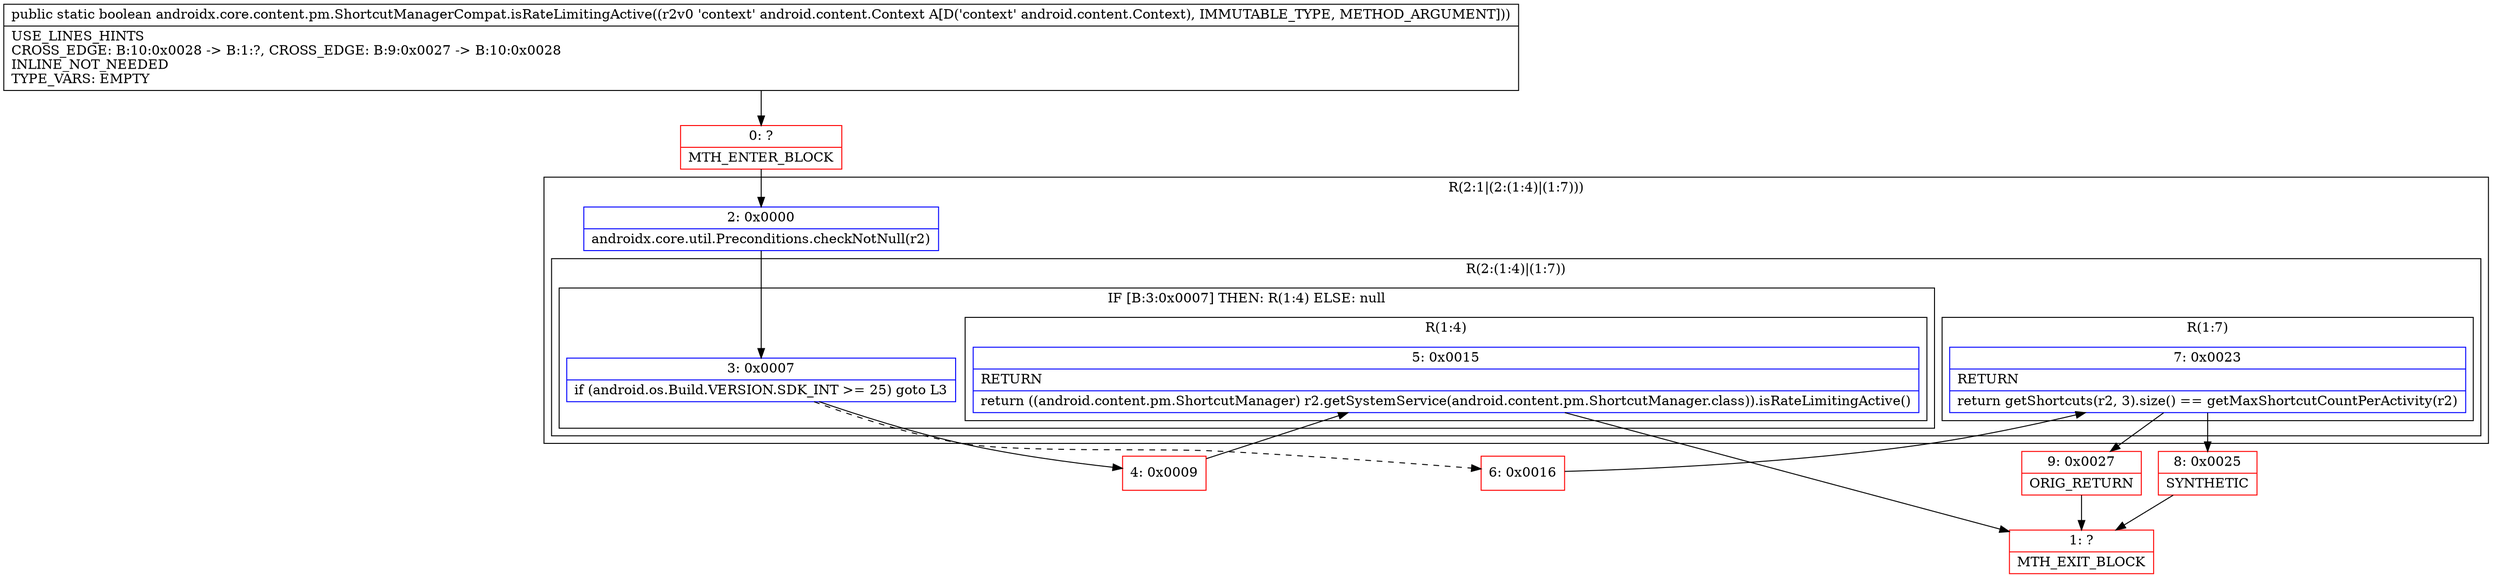 digraph "CFG forandroidx.core.content.pm.ShortcutManagerCompat.isRateLimitingActive(Landroid\/content\/Context;)Z" {
subgraph cluster_Region_20329840 {
label = "R(2:1|(2:(1:4)|(1:7)))";
node [shape=record,color=blue];
Node_2 [shape=record,label="{2\:\ 0x0000|androidx.core.util.Preconditions.checkNotNull(r2)\l}"];
subgraph cluster_Region_1301254636 {
label = "R(2:(1:4)|(1:7))";
node [shape=record,color=blue];
subgraph cluster_IfRegion_269449424 {
label = "IF [B:3:0x0007] THEN: R(1:4) ELSE: null";
node [shape=record,color=blue];
Node_3 [shape=record,label="{3\:\ 0x0007|if (android.os.Build.VERSION.SDK_INT \>= 25) goto L3\l}"];
subgraph cluster_Region_521563973 {
label = "R(1:4)";
node [shape=record,color=blue];
Node_5 [shape=record,label="{5\:\ 0x0015|RETURN\l|return ((android.content.pm.ShortcutManager) r2.getSystemService(android.content.pm.ShortcutManager.class)).isRateLimitingActive()\l}"];
}
}
subgraph cluster_Region_800805986 {
label = "R(1:7)";
node [shape=record,color=blue];
Node_7 [shape=record,label="{7\:\ 0x0023|RETURN\l|return getShortcuts(r2, 3).size() == getMaxShortcutCountPerActivity(r2)\l}"];
}
}
}
Node_0 [shape=record,color=red,label="{0\:\ ?|MTH_ENTER_BLOCK\l}"];
Node_4 [shape=record,color=red,label="{4\:\ 0x0009}"];
Node_1 [shape=record,color=red,label="{1\:\ ?|MTH_EXIT_BLOCK\l}"];
Node_6 [shape=record,color=red,label="{6\:\ 0x0016}"];
Node_8 [shape=record,color=red,label="{8\:\ 0x0025|SYNTHETIC\l}"];
Node_9 [shape=record,color=red,label="{9\:\ 0x0027|ORIG_RETURN\l}"];
MethodNode[shape=record,label="{public static boolean androidx.core.content.pm.ShortcutManagerCompat.isRateLimitingActive((r2v0 'context' android.content.Context A[D('context' android.content.Context), IMMUTABLE_TYPE, METHOD_ARGUMENT]))  | USE_LINES_HINTS\lCROSS_EDGE: B:10:0x0028 \-\> B:1:?, CROSS_EDGE: B:9:0x0027 \-\> B:10:0x0028\lINLINE_NOT_NEEDED\lTYPE_VARS: EMPTY\l}"];
MethodNode -> Node_0;Node_2 -> Node_3;
Node_3 -> Node_4;
Node_3 -> Node_6[style=dashed];
Node_5 -> Node_1;
Node_7 -> Node_8;
Node_7 -> Node_9;
Node_0 -> Node_2;
Node_4 -> Node_5;
Node_6 -> Node_7;
Node_8 -> Node_1;
Node_9 -> Node_1;
}

